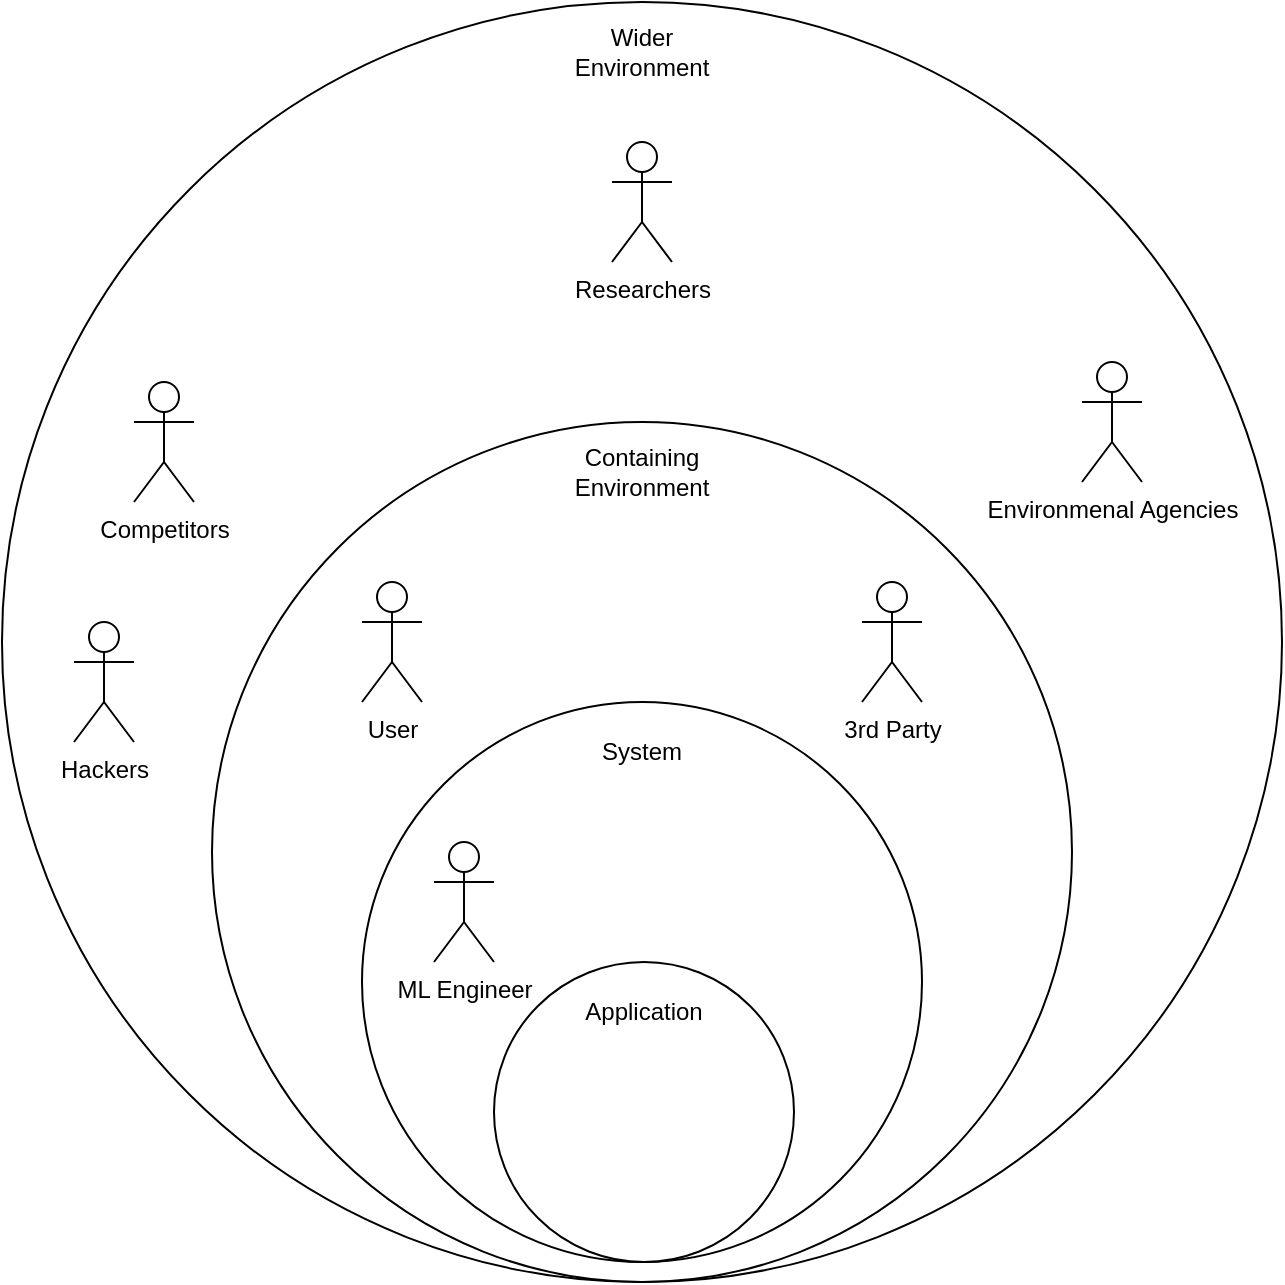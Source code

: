 <mxfile version="24.7.17">
  <diagram name="Page-1" id="rxwtWj-Q2O3zGkdB0jLB">
    <mxGraphModel dx="1222" dy="860" grid="1" gridSize="10" guides="1" tooltips="1" connect="1" arrows="1" fold="1" page="1" pageScale="1" pageWidth="827" pageHeight="1169" math="0" shadow="0">
      <root>
        <mxCell id="0" />
        <mxCell id="1" parent="0" />
        <mxCell id="VTYTF7z3ZeiXhu9waDC9-24" value="" style="group" vertex="1" connectable="0" parent="1">
          <mxGeometry x="93" y="265" width="640" height="640" as="geometry" />
        </mxCell>
        <mxCell id="VTYTF7z3ZeiXhu9waDC9-20" value="&lt;div&gt;&lt;br&gt;&lt;/div&gt;&lt;div&gt;&lt;br&gt;&lt;/div&gt;" style="ellipse;whiteSpace=wrap;html=1;aspect=fixed;" vertex="1" parent="VTYTF7z3ZeiXhu9waDC9-24">
          <mxGeometry width="640" height="640" as="geometry" />
        </mxCell>
        <mxCell id="VTYTF7z3ZeiXhu9waDC9-21" value="" style="ellipse;whiteSpace=wrap;html=1;aspect=fixed;" vertex="1" parent="VTYTF7z3ZeiXhu9waDC9-24">
          <mxGeometry x="105" y="210" width="430" height="430" as="geometry" />
        </mxCell>
        <mxCell id="VTYTF7z3ZeiXhu9waDC9-22" value="" style="ellipse;whiteSpace=wrap;html=1;aspect=fixed;" vertex="1" parent="VTYTF7z3ZeiXhu9waDC9-24">
          <mxGeometry x="180" y="350" width="280" height="280" as="geometry" />
        </mxCell>
        <mxCell id="VTYTF7z3ZeiXhu9waDC9-23" value="" style="ellipse;whiteSpace=wrap;html=1;aspect=fixed;" vertex="1" parent="VTYTF7z3ZeiXhu9waDC9-24">
          <mxGeometry x="246" y="480" width="150" height="150" as="geometry" />
        </mxCell>
        <mxCell id="VTYTF7z3ZeiXhu9waDC9-25" value="Wider Environment" style="text;html=1;align=center;verticalAlign=middle;whiteSpace=wrap;rounded=0;" vertex="1" parent="VTYTF7z3ZeiXhu9waDC9-24">
          <mxGeometry x="290" y="10" width="60" height="30" as="geometry" />
        </mxCell>
        <mxCell id="VTYTF7z3ZeiXhu9waDC9-26" value="Containing Environment" style="text;html=1;align=center;verticalAlign=middle;whiteSpace=wrap;rounded=0;" vertex="1" parent="VTYTF7z3ZeiXhu9waDC9-24">
          <mxGeometry x="290" y="220" width="60" height="30" as="geometry" />
        </mxCell>
        <mxCell id="VTYTF7z3ZeiXhu9waDC9-27" value="System" style="text;html=1;align=center;verticalAlign=middle;whiteSpace=wrap;rounded=0;" vertex="1" parent="VTYTF7z3ZeiXhu9waDC9-24">
          <mxGeometry x="290" y="360" width="60" height="30" as="geometry" />
        </mxCell>
        <mxCell id="VTYTF7z3ZeiXhu9waDC9-28" value="Application" style="text;html=1;align=center;verticalAlign=middle;whiteSpace=wrap;rounded=0;" vertex="1" parent="VTYTF7z3ZeiXhu9waDC9-24">
          <mxGeometry x="291" y="490" width="60" height="30" as="geometry" />
        </mxCell>
        <mxCell id="VTYTF7z3ZeiXhu9waDC9-29" value="ML Engineer" style="shape=umlActor;verticalLabelPosition=bottom;verticalAlign=top;html=1;outlineConnect=0;" vertex="1" parent="VTYTF7z3ZeiXhu9waDC9-24">
          <mxGeometry x="216" y="420" width="30" height="60" as="geometry" />
        </mxCell>
        <mxCell id="VTYTF7z3ZeiXhu9waDC9-30" value="User" style="shape=umlActor;verticalLabelPosition=bottom;verticalAlign=top;html=1;outlineConnect=0;" vertex="1" parent="VTYTF7z3ZeiXhu9waDC9-24">
          <mxGeometry x="180" y="290" width="30" height="60" as="geometry" />
        </mxCell>
        <mxCell id="VTYTF7z3ZeiXhu9waDC9-31" value="3rd Party" style="shape=umlActor;verticalLabelPosition=bottom;verticalAlign=top;html=1;outlineConnect=0;" vertex="1" parent="VTYTF7z3ZeiXhu9waDC9-24">
          <mxGeometry x="430" y="290" width="30" height="60" as="geometry" />
        </mxCell>
        <mxCell id="VTYTF7z3ZeiXhu9waDC9-32" value="Competitors" style="shape=umlActor;verticalLabelPosition=bottom;verticalAlign=top;html=1;outlineConnect=0;" vertex="1" parent="VTYTF7z3ZeiXhu9waDC9-24">
          <mxGeometry x="66" y="190" width="30" height="60" as="geometry" />
        </mxCell>
        <mxCell id="VTYTF7z3ZeiXhu9waDC9-33" value="Hackers" style="shape=umlActor;verticalLabelPosition=bottom;verticalAlign=top;html=1;outlineConnect=0;" vertex="1" parent="VTYTF7z3ZeiXhu9waDC9-24">
          <mxGeometry x="36" y="310" width="30" height="60" as="geometry" />
        </mxCell>
        <mxCell id="VTYTF7z3ZeiXhu9waDC9-34" value="Researchers" style="shape=umlActor;verticalLabelPosition=bottom;verticalAlign=top;html=1;outlineConnect=0;" vertex="1" parent="VTYTF7z3ZeiXhu9waDC9-24">
          <mxGeometry x="305" y="70" width="30" height="60" as="geometry" />
        </mxCell>
        <mxCell id="VTYTF7z3ZeiXhu9waDC9-36" value="Environmenal Agencies" style="shape=umlActor;verticalLabelPosition=bottom;verticalAlign=top;html=1;outlineConnect=0;" vertex="1" parent="VTYTF7z3ZeiXhu9waDC9-24">
          <mxGeometry x="540" y="180" width="30" height="60" as="geometry" />
        </mxCell>
      </root>
    </mxGraphModel>
  </diagram>
</mxfile>
